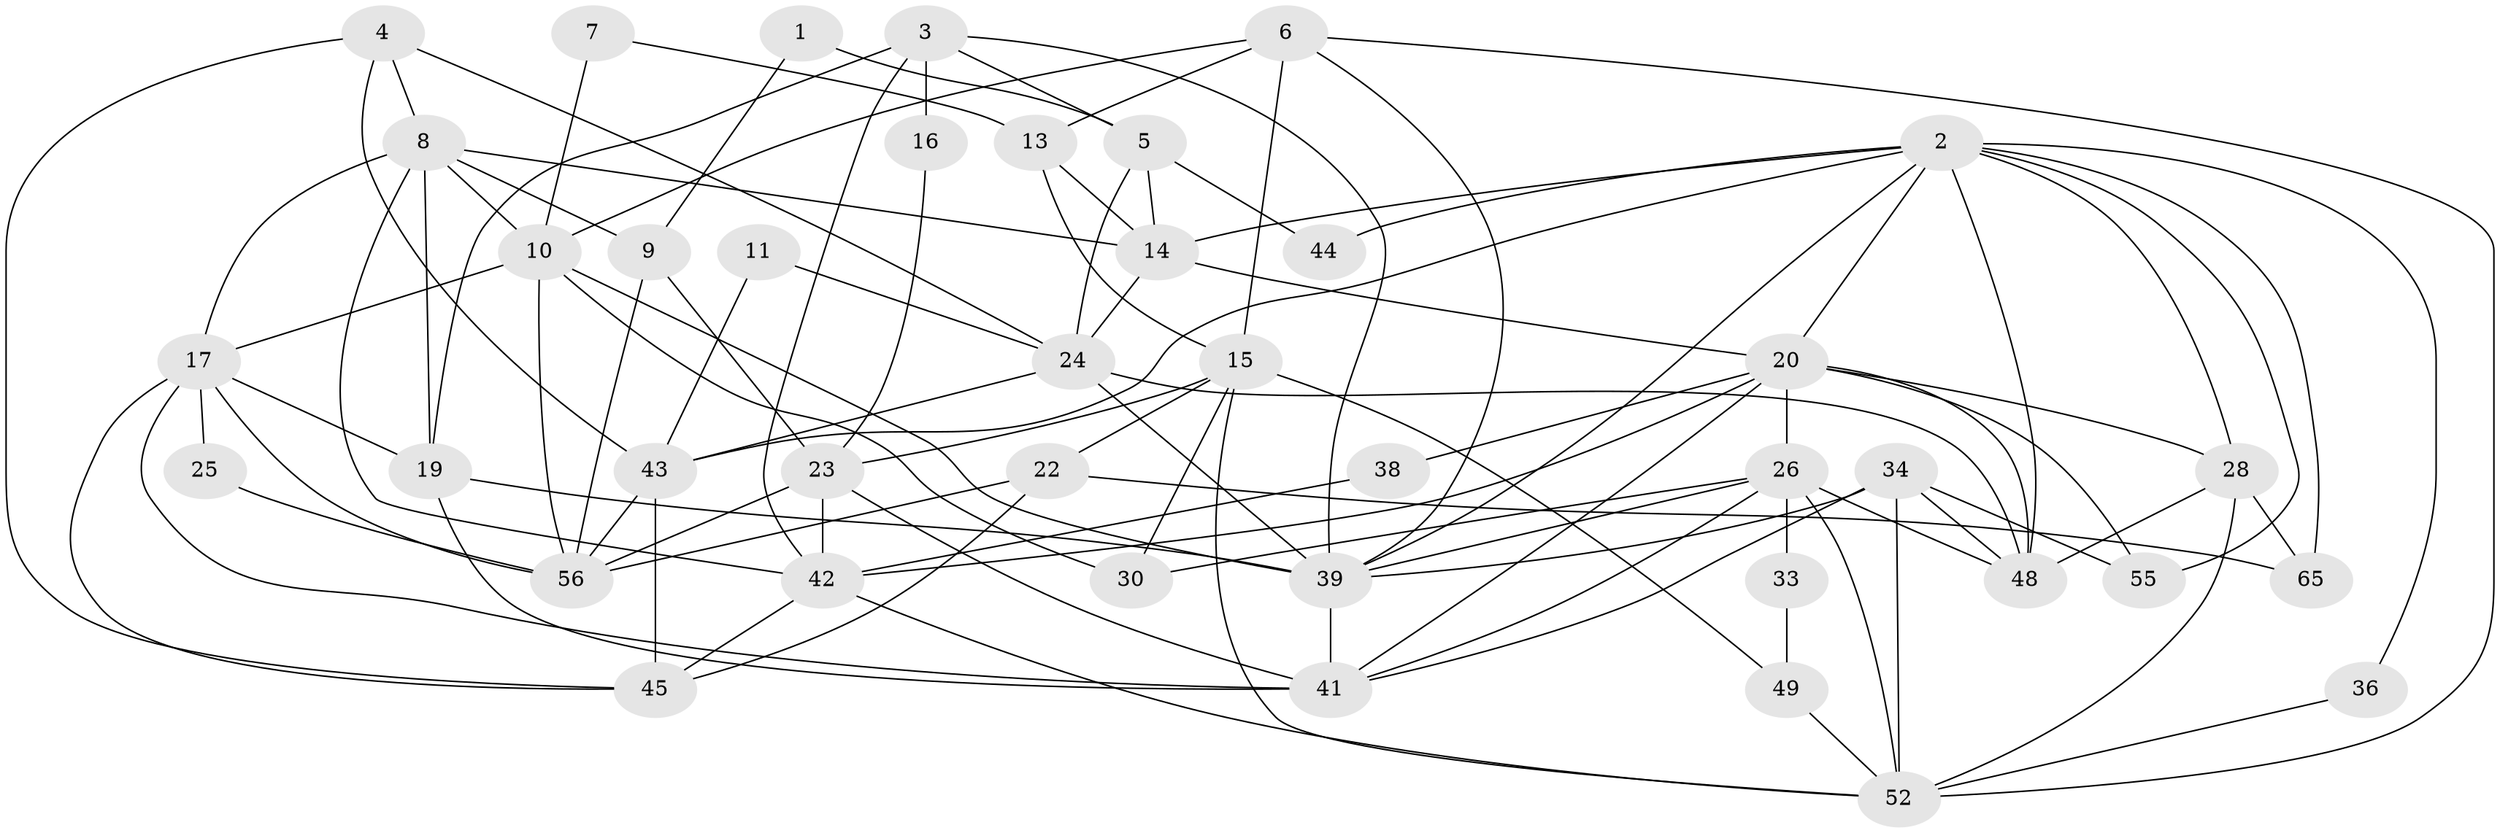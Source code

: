 // original degree distribution, {2: 0.19696969696969696, 3: 0.24242424242424243, 4: 0.15151515151515152, 5: 0.2727272727272727, 7: 0.045454545454545456, 6: 0.07575757575757576, 9: 0.015151515151515152}
// Generated by graph-tools (version 1.1) at 2025/11/02/27/25 16:11:16]
// undirected, 41 vertices, 102 edges
graph export_dot {
graph [start="1"]
  node [color=gray90,style=filled];
  1;
  2 [super="+37"];
  3 [super="+40"];
  4;
  5 [super="+12"];
  6 [super="+46"];
  7;
  8 [super="+27"];
  9 [super="+51"];
  10 [super="+21"];
  11;
  13;
  14 [super="+59"];
  15 [super="+18"];
  16;
  17 [super="+63"];
  19 [super="+47"];
  20 [super="+31"];
  22 [super="+35"];
  23 [super="+32"];
  24 [super="+29"];
  25;
  26 [super="+50"];
  28 [super="+66"];
  30;
  33;
  34 [super="+57"];
  36;
  38;
  39 [super="+61"];
  41 [super="+64"];
  42 [super="+60"];
  43 [super="+54"];
  44;
  45;
  48 [super="+62"];
  49;
  52 [super="+53"];
  55;
  56 [super="+58"];
  65;
  1 -- 5;
  1 -- 9;
  2 -- 65;
  2 -- 48;
  2 -- 36;
  2 -- 43;
  2 -- 44;
  2 -- 14;
  2 -- 55;
  2 -- 28;
  2 -- 20;
  2 -- 39;
  3 -- 42;
  3 -- 16;
  3 -- 39;
  3 -- 5;
  3 -- 19;
  4 -- 24;
  4 -- 45;
  4 -- 8;
  4 -- 43;
  5 -- 24;
  5 -- 44;
  5 -- 14;
  6 -- 10;
  6 -- 52;
  6 -- 13;
  6 -- 15;
  6 -- 39;
  7 -- 10;
  7 -- 13;
  8 -- 14;
  8 -- 9;
  8 -- 19;
  8 -- 17;
  8 -- 42;
  8 -- 10;
  9 -- 56;
  9 -- 23;
  10 -- 56;
  10 -- 39 [weight=2];
  10 -- 17;
  10 -- 30;
  11 -- 24;
  11 -- 43;
  13 -- 15;
  13 -- 14;
  14 -- 24;
  14 -- 20;
  15 -- 22;
  15 -- 49;
  15 -- 23 [weight=2];
  15 -- 30;
  15 -- 52;
  16 -- 23;
  17 -- 45;
  17 -- 19;
  17 -- 25;
  17 -- 56;
  17 -- 41;
  19 -- 41;
  19 -- 39;
  20 -- 55;
  20 -- 48;
  20 -- 42;
  20 -- 28;
  20 -- 38;
  20 -- 41;
  20 -- 26;
  22 -- 56 [weight=2];
  22 -- 45;
  22 -- 65;
  23 -- 41;
  23 -- 56;
  23 -- 42;
  24 -- 43;
  24 -- 39;
  24 -- 48;
  25 -- 56;
  26 -- 39;
  26 -- 41;
  26 -- 33;
  26 -- 48;
  26 -- 52;
  26 -- 30;
  28 -- 65;
  28 -- 48;
  28 -- 52;
  33 -- 49;
  34 -- 39;
  34 -- 55;
  34 -- 52;
  34 -- 48;
  34 -- 41;
  36 -- 52;
  38 -- 42;
  39 -- 41 [weight=2];
  42 -- 45;
  42 -- 52;
  43 -- 45;
  43 -- 56;
  49 -- 52;
}
